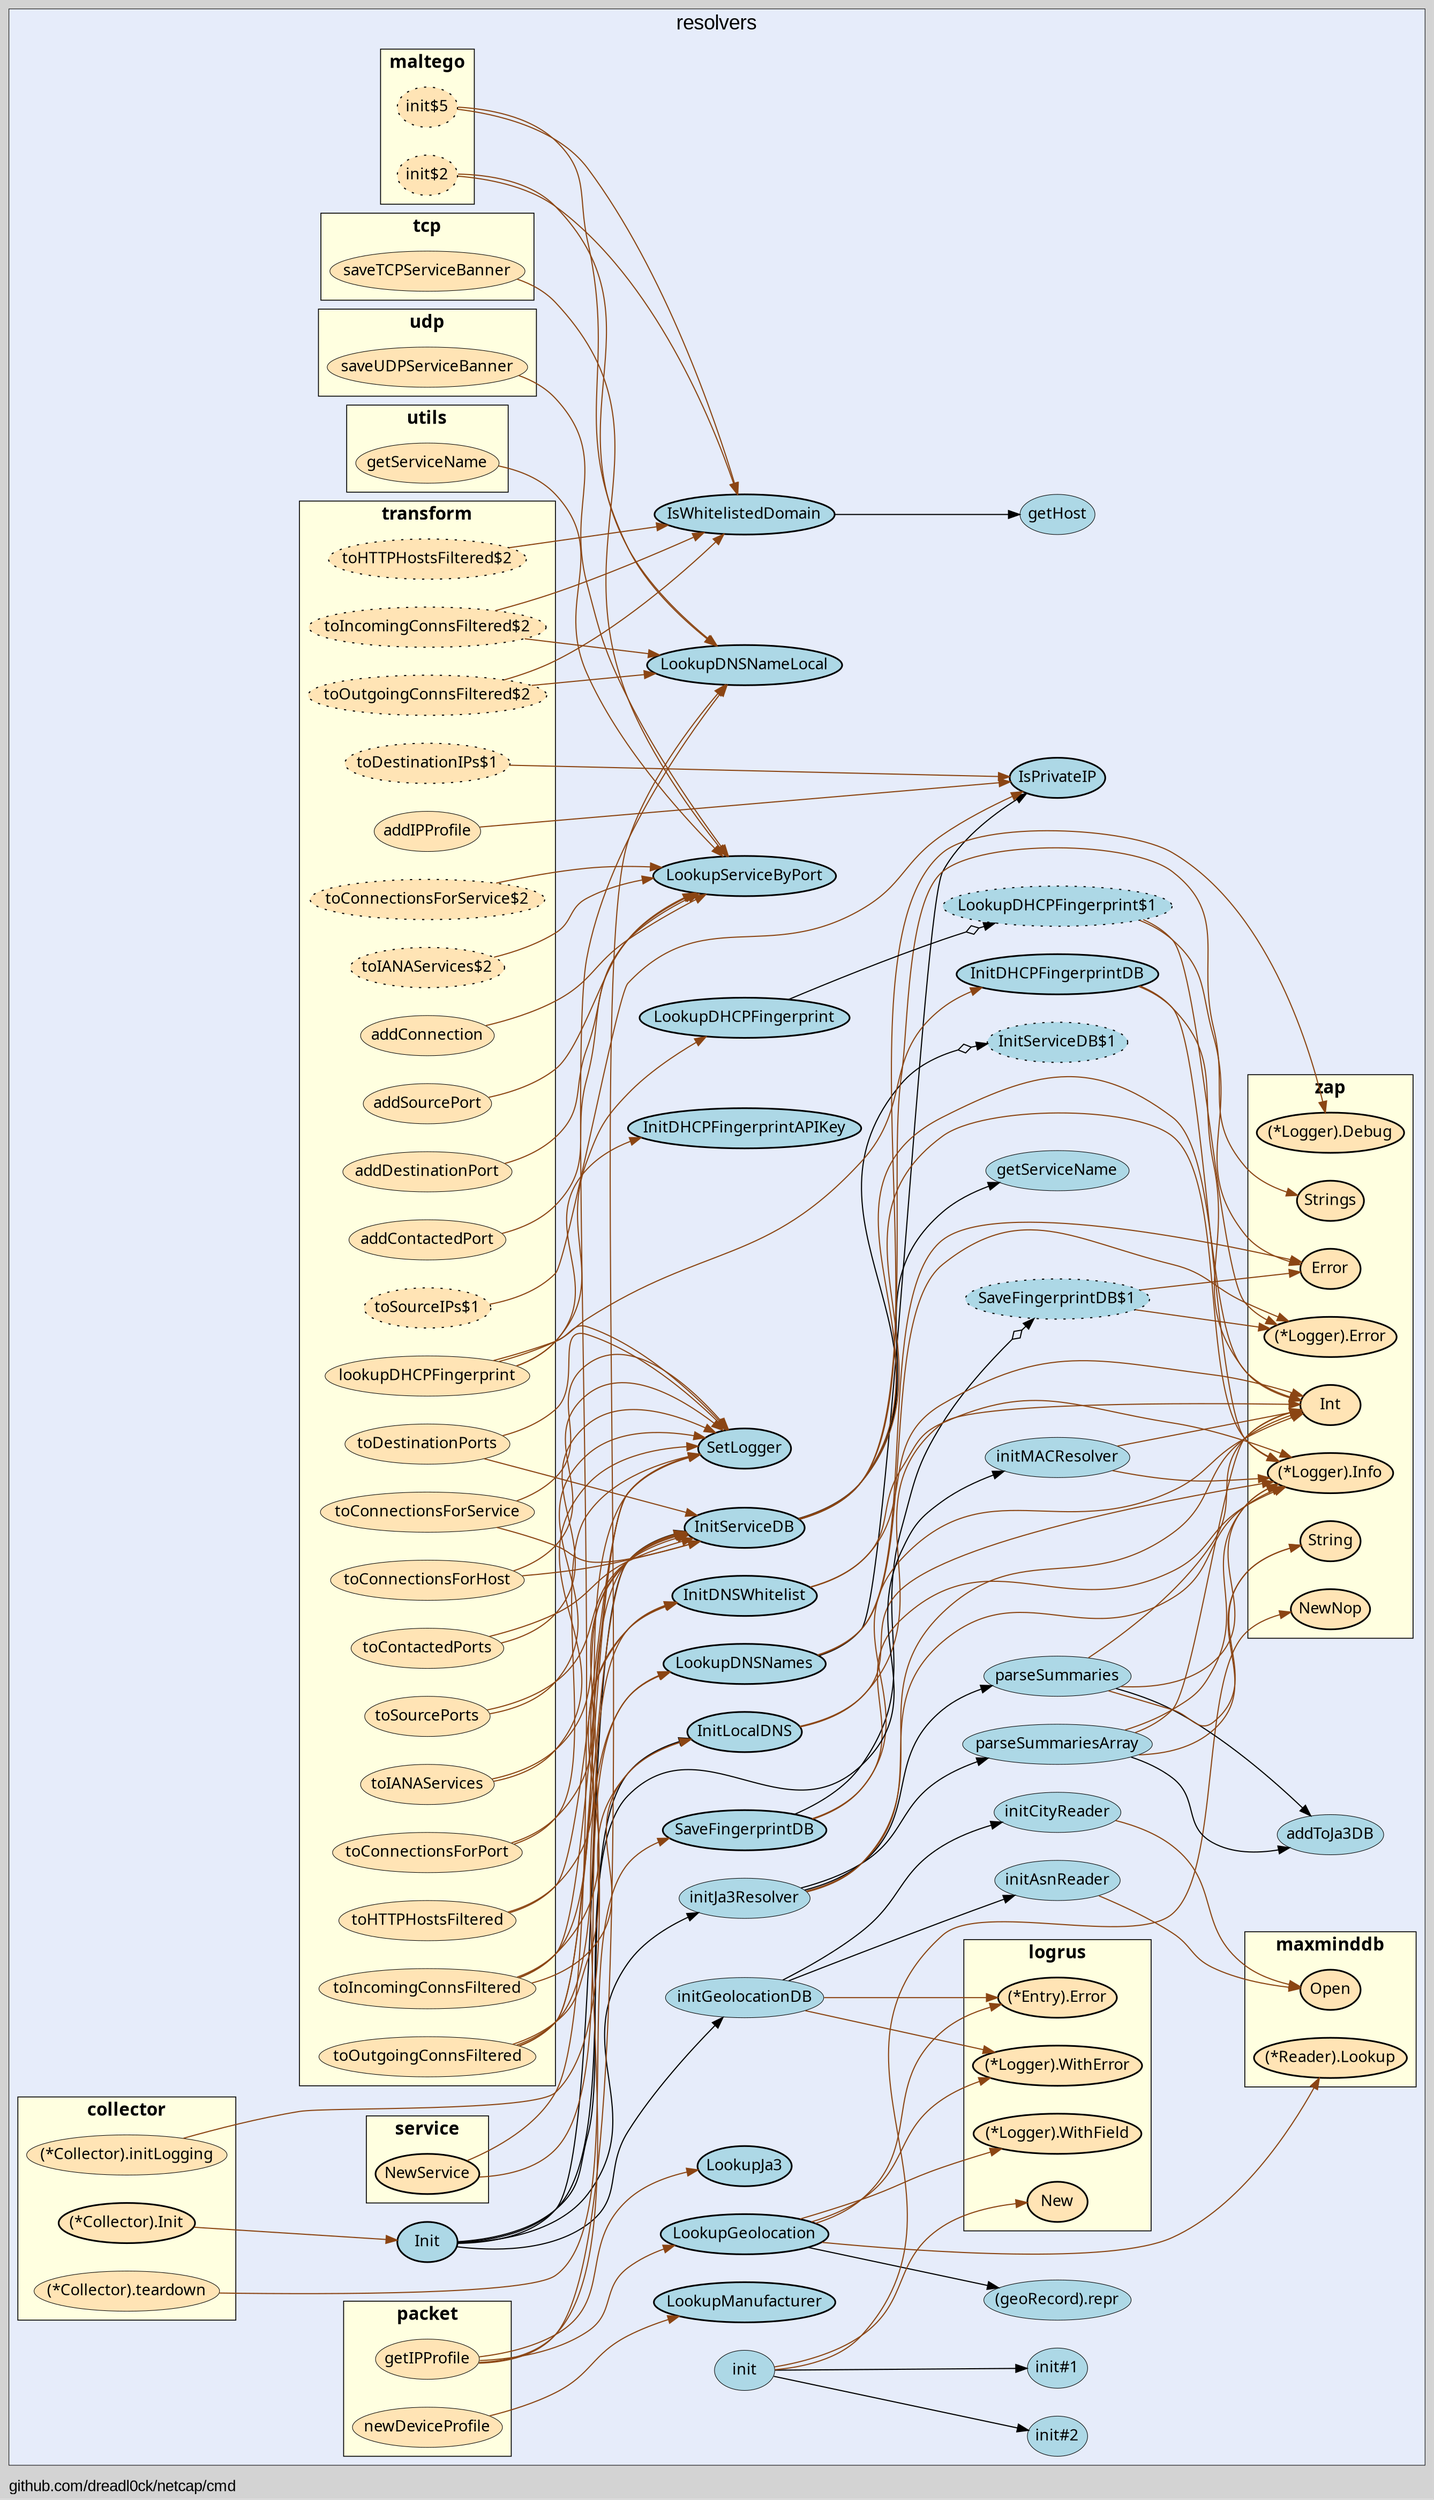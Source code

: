 digraph gocallvis {
    label="github.com/dreadl0ck/netcap/cmd";
    labeljust="l";
    fontname="Arial";
    fontsize="14";
    rankdir="LR";
    bgcolor="lightgray";
    style="solid";
    penwidth="0.5";
    pad="0.0";
    nodesep="0.35";

    node [shape="ellipse" style="filled" fillcolor="honeydew" fontname="Verdana" penwidth="1.0" margin="0.05,0.0"];
    edge [minlen="2"]

    subgraph "cluster_focus" {
        fontsize="18";
bgcolor="#e6ecfa";
label="resolvers";
labelloc="t";
labeljust="c";
        
        "github.com/dreadl0ck/netcap/resolvers.LookupServiceByPort" [ fillcolor="lightblue" label="LookupServiceByPort" penwidth="1.5" ]
        "github.com/dreadl0ck/netcap/resolvers.LookupDNSNames" [ penwidth="1.5" fillcolor="lightblue" label="LookupDNSNames" ]
        "github.com/dreadl0ck/netcap/resolvers.IsPrivateIP" [ fillcolor="lightblue" label="IsPrivateIP" penwidth="1.5" ]
        "github.com/dreadl0ck/netcap/resolvers.LookupDNSNameLocal" [ fillcolor="lightblue" label="LookupDNSNameLocal" penwidth="1.5" ]
        "github.com/dreadl0ck/netcap/resolvers.LookupGeolocation" [ fillcolor="lightblue" label="LookupGeolocation" penwidth="1.5" ]
        "(github.com/dreadl0ck/netcap/resolvers.geoRecord).repr" [ fillcolor="lightblue" label="(geoRecord).repr" penwidth="0.5" ]
        "github.com/dreadl0ck/netcap/resolvers.LookupJa3" [ fillcolor="lightblue" label="LookupJa3" penwidth="1.5" ]
        "github.com/dreadl0ck/netcap/resolvers.LookupManufacturer" [ fillcolor="lightblue" label="LookupManufacturer" penwidth="1.5" ]
        "github.com/dreadl0ck/netcap/resolvers.IsWhitelistedDomain" [ penwidth="1.5" fillcolor="lightblue" label="IsWhitelistedDomain" ]
        "github.com/dreadl0ck/netcap/resolvers.getHost" [ fillcolor="lightblue" label="getHost" penwidth="0.5" ]
        "github.com/dreadl0ck/netcap/resolvers.SaveFingerprintDB$1" [ label="SaveFingerprintDB$1" style="dotted,filled" fillcolor="lightblue" ]
        "github.com/dreadl0ck/netcap/resolvers.SaveFingerprintDB" [ label="SaveFingerprintDB" penwidth="1.5" fillcolor="lightblue" ]
        "github.com/dreadl0ck/netcap/resolvers.SetLogger" [ penwidth="1.5" fillcolor="lightblue" label="SetLogger" ]
        "github.com/dreadl0ck/netcap/resolvers.InitServiceDB" [ label="InitServiceDB" penwidth="1.5" fillcolor="lightblue" ]
        "github.com/dreadl0ck/netcap/resolvers.InitServiceDB$1" [ fillcolor="lightblue" label="InitServiceDB$1" style="dotted,filled" ]
        "github.com/dreadl0ck/netcap/resolvers.getServiceName" [ fillcolor="lightblue" label="getServiceName" penwidth="0.5" ]
        "github.com/dreadl0ck/netcap/resolvers.init" [ fillcolor="lightblue" label="init" penwidth="0.5" ]
        "github.com/dreadl0ck/netcap/resolvers.init#1" [ fillcolor="lightblue" label="init#1" penwidth="0.5" ]
        "github.com/dreadl0ck/netcap/resolvers.init#2" [ label="init#2" penwidth="0.5" fillcolor="lightblue" ]
        "github.com/dreadl0ck/netcap/resolvers.InitDHCPFingerprintAPIKey" [ fillcolor="lightblue" label="InitDHCPFingerprintAPIKey" penwidth="1.5" ]
        "github.com/dreadl0ck/netcap/resolvers.InitDHCPFingerprintDB" [ fillcolor="lightblue" label="InitDHCPFingerprintDB" penwidth="1.5" ]
        "github.com/dreadl0ck/netcap/resolvers.LookupDHCPFingerprint$1" [ fillcolor="lightblue" label="LookupDHCPFingerprint$1" style="dotted,filled" ]
        "github.com/dreadl0ck/netcap/resolvers.LookupDHCPFingerprint" [ label="LookupDHCPFingerprint" penwidth="1.5" fillcolor="lightblue" ]
        "github.com/dreadl0ck/netcap/resolvers.InitLocalDNS" [ penwidth="1.5" fillcolor="lightblue" label="InitLocalDNS" ]
        "github.com/dreadl0ck/netcap/resolvers.Init" [ penwidth="1.5" fillcolor="lightblue" label="Init" ]
        "github.com/dreadl0ck/netcap/resolvers.initMACResolver" [ fillcolor="lightblue" label="initMACResolver" penwidth="0.5" ]
        "github.com/dreadl0ck/netcap/resolvers.initJa3Resolver" [ fillcolor="lightblue" label="initJa3Resolver" penwidth="0.5" ]
        "github.com/dreadl0ck/netcap/resolvers.parseSummariesArray" [ label="parseSummariesArray" penwidth="0.5" fillcolor="lightblue" ]
        "github.com/dreadl0ck/netcap/resolvers.addToJa3DB" [ label="addToJa3DB" penwidth="0.5" fillcolor="lightblue" ]
        "github.com/dreadl0ck/netcap/resolvers.parseSummaries" [ fillcolor="lightblue" label="parseSummaries" penwidth="0.5" ]
        "github.com/dreadl0ck/netcap/resolvers.initCityReader" [ label="initCityReader" penwidth="0.5" fillcolor="lightblue" ]
        "github.com/dreadl0ck/netcap/resolvers.initGeolocationDB" [ fillcolor="lightblue" label="initGeolocationDB" penwidth="0.5" ]
        "github.com/dreadl0ck/netcap/resolvers.initAsnReader" [ fillcolor="lightblue" label="initAsnReader" penwidth="0.5" ]
        "github.com/dreadl0ck/netcap/resolvers.InitDNSWhitelist" [ label="InitDNSWhitelist" penwidth="1.5" fillcolor="lightblue" ]
        
        subgraph "cluster_github.com/dreadl0ck/netcap/cmd/transform" {
        rank="sink";
label="transform";
tooltip="package: github.com/dreadl0ck/netcap/cmd/transform";
penwidth="0.8";
fontsize="16";
style="filled";
fillcolor="lightyellow";
fontname="Tahoma bold";
URL="/?f=github.com/dreadl0ck/netcap/cmd/transform";
        
        "github.com/dreadl0ck/netcap/cmd/transform.toDestinationIPs$1" [ fillcolor="moccasin" label="toDestinationIPs$1" style="dotted,filled" ]
        "github.com/dreadl0ck/netcap/cmd/transform.toSourceIPs$1" [ fillcolor="moccasin" label="toSourceIPs$1" style="dotted,filled" ]
        "github.com/dreadl0ck/netcap/cmd/transform.addContactedPort" [ fillcolor="moccasin" label="addContactedPort" penwidth="0.5" ]
        "github.com/dreadl0ck/netcap/cmd/transform.addDestinationPort" [ fillcolor="moccasin" label="addDestinationPort" penwidth="0.5" ]
        "github.com/dreadl0ck/netcap/cmd/transform.addIPProfile" [ label="addIPProfile" penwidth="0.5" fillcolor="moccasin" ]
        "github.com/dreadl0ck/netcap/cmd/transform.addSourcePort" [ fillcolor="moccasin" label="addSourcePort" penwidth="0.5" ]
        "github.com/dreadl0ck/netcap/cmd/transform.toConnectionsForService" [ fillcolor="moccasin" label="toConnectionsForService" penwidth="0.5" ]
        "github.com/dreadl0ck/netcap/cmd/transform.toIncomingConnsFiltered$2" [ label="toIncomingConnsFiltered$2" style="dotted,filled" fillcolor="moccasin" ]
        "github.com/dreadl0ck/netcap/cmd/transform.addConnection" [ fillcolor="moccasin" label="addConnection" penwidth="0.5" ]
        "github.com/dreadl0ck/netcap/cmd/transform.toOutgoingConnsFiltered$2" [ fillcolor="moccasin" label="toOutgoingConnsFiltered$2" style="dotted,filled" ]
        "github.com/dreadl0ck/netcap/cmd/transform.toIANAServices$2" [ label="toIANAServices$2" style="dotted,filled" fillcolor="moccasin" ]
        "github.com/dreadl0ck/netcap/cmd/transform.toConnectionsForService$2" [ fillcolor="moccasin" label="toConnectionsForService$2" style="dotted,filled" ]
        "github.com/dreadl0ck/netcap/cmd/transform.toHTTPHostsFiltered$2" [ fillcolor="moccasin" label="toHTTPHostsFiltered$2" style="dotted,filled" ]
        "github.com/dreadl0ck/netcap/cmd/transform.lookupDHCPFingerprint" [ fillcolor="moccasin" label="lookupDHCPFingerprint" penwidth="0.5" ]
        "github.com/dreadl0ck/netcap/cmd/transform.toConnectionsForPort" [ fillcolor="moccasin" label="toConnectionsForPort" penwidth="0.5" ]
        "github.com/dreadl0ck/netcap/cmd/transform.toContactedPorts" [ fillcolor="moccasin" label="toContactedPorts" penwidth="0.5" ]
        "github.com/dreadl0ck/netcap/cmd/transform.toHTTPHostsFiltered" [ fillcolor="moccasin" label="toHTTPHostsFiltered" penwidth="0.5" ]
        "github.com/dreadl0ck/netcap/cmd/transform.toDestinationPorts" [ fillcolor="moccasin" label="toDestinationPorts" penwidth="0.5" ]
        "github.com/dreadl0ck/netcap/cmd/transform.toIncomingConnsFiltered" [ label="toIncomingConnsFiltered" penwidth="0.5" fillcolor="moccasin" ]
        "github.com/dreadl0ck/netcap/cmd/transform.toSourcePorts" [ fillcolor="moccasin" label="toSourcePorts" penwidth="0.5" ]
        "github.com/dreadl0ck/netcap/cmd/transform.toOutgoingConnsFiltered" [ fillcolor="moccasin" label="toOutgoingConnsFiltered" penwidth="0.5" ]
        "github.com/dreadl0ck/netcap/cmd/transform.toIANAServices" [ fillcolor="moccasin" label="toIANAServices" penwidth="0.5" ]
        "github.com/dreadl0ck/netcap/cmd/transform.toConnectionsForHost" [ fillcolor="moccasin" label="toConnectionsForHost" penwidth="0.5" ]
        
    }

        subgraph "cluster_github.com/dreadl0ck/netcap/collector" {
        fontsize="16";
fontname="Tahoma bold";
label="collector";
URL="/?f=github.com/dreadl0ck/netcap/collector";
penwidth="0.8";
style="filled";
fillcolor="lightyellow";
rank="sink";
tooltip="package: github.com/dreadl0ck/netcap/collector";
        
        "(*github.com/dreadl0ck/netcap/collector.Collector).teardown" [ fillcolor="moccasin" label="(*Collector).teardown" penwidth="0.5" ]
        "(*github.com/dreadl0ck/netcap/collector.Collector).initLogging" [ fillcolor="moccasin" label="(*Collector).initLogging" penwidth="0.5" ]
        "(*github.com/dreadl0ck/netcap/collector.Collector).Init" [ fillcolor="moccasin" label="(*Collector).Init" penwidth="1.5" ]
        
    }

        subgraph "cluster_github.com/dreadl0ck/netcap/decoder/packet" {
        fillcolor="lightyellow";
fontname="Tahoma bold";
URL="/?f=github.com/dreadl0ck/netcap/decoder/packet";
rank="sink";
label="packet";
tooltip="package: github.com/dreadl0ck/netcap/decoder/packet";
penwidth="0.8";
fontsize="16";
style="filled";
        
        "github.com/dreadl0ck/netcap/decoder/packet.getIPProfile" [ fillcolor="moccasin" label="getIPProfile" penwidth="0.5" ]
        "github.com/dreadl0ck/netcap/decoder/packet.newDeviceProfile" [ fillcolor="moccasin" label="newDeviceProfile" penwidth="0.5" ]
        
    }

        subgraph "cluster_github.com/dreadl0ck/netcap/decoder/stream/service" {
        fontname="Tahoma bold";
label="service";
URL="/?f=github.com/dreadl0ck/netcap/decoder/stream/service";
tooltip="package: github.com/dreadl0ck/netcap/decoder/stream/service";
penwidth="0.8";
fontsize="16";
style="filled";
fillcolor="lightyellow";
rank="sink";
        
        "github.com/dreadl0ck/netcap/decoder/stream/service.NewService" [ fillcolor="moccasin" label="NewService" penwidth="1.5" ]
        
    }

        subgraph "cluster_github.com/dreadl0ck/netcap/decoder/stream/tcp" {
        fillcolor="lightyellow";
fontname="Tahoma bold";
rank="sink";
style="filled";
fontsize="16";
label="tcp";
URL="/?f=github.com/dreadl0ck/netcap/decoder/stream/tcp";
tooltip="package: github.com/dreadl0ck/netcap/decoder/stream/tcp";
penwidth="0.8";
        
        "github.com/dreadl0ck/netcap/decoder/stream/tcp.saveTCPServiceBanner" [ fillcolor="moccasin" label="saveTCPServiceBanner" penwidth="0.5" ]
        
    }

        subgraph "cluster_github.com/dreadl0ck/netcap/decoder/stream/udp" {
        fontsize="16";
style="filled";
fillcolor="lightyellow";
rank="sink";
label="udp";
URL="/?f=github.com/dreadl0ck/netcap/decoder/stream/udp";
tooltip="package: github.com/dreadl0ck/netcap/decoder/stream/udp";
penwidth="0.8";
fontname="Tahoma bold";
        
        "github.com/dreadl0ck/netcap/decoder/stream/udp.saveUDPServiceBanner" [ fillcolor="moccasin" label="saveUDPServiceBanner" penwidth="0.5" ]
        
    }

        subgraph "cluster_github.com/dreadl0ck/netcap/decoder/stream/utils" {
        penwidth="0.8";
fontsize="16";
style="filled";
fillcolor="lightyellow";
tooltip="package: github.com/dreadl0ck/netcap/decoder/stream/utils";
fontname="Tahoma bold";
rank="sink";
label="utils";
URL="/?f=github.com/dreadl0ck/netcap/decoder/stream/utils";
        
        "github.com/dreadl0ck/netcap/decoder/stream/utils.getServiceName" [ fillcolor="moccasin" label="getServiceName" penwidth="0.5" ]
        
    }

        subgraph "cluster_github.com/dreadl0ck/netcap/maltego" {
        style="filled";
fillcolor="lightyellow";
fontname="Tahoma bold";
label="maltego";
URL="/?f=github.com/dreadl0ck/netcap/maltego";
tooltip="package: github.com/dreadl0ck/netcap/maltego";
penwidth="0.8";
fontsize="16";
rank="sink";
        
        "github.com/dreadl0ck/netcap/maltego.init$2" [ style="dotted,filled" fillcolor="moccasin" label="init$2" ]
        "github.com/dreadl0ck/netcap/maltego.init$5" [ fillcolor="moccasin" label="init$5" style="dotted,filled" ]
        
    }

        subgraph "cluster_github.com/oschwald/maxminddb-golang" {
        style="filled";
fillcolor="lightyellow";
fontname="Tahoma bold";
URL="/?f=github.com/oschwald/maxminddb-golang";
tooltip="package: github.com/oschwald/maxminddb-golang";
penwidth="0.8";
fontsize="16";
rank="sink";
label="maxminddb";
        
        "(*github.com/oschwald/maxminddb-golang.Reader).Lookup" [ fillcolor="moccasin" label="(*Reader).Lookup" penwidth="1.5" ]
        "github.com/oschwald/maxminddb-golang.Open" [ fillcolor="moccasin" label="Open" penwidth="1.5" ]
        
    }

        subgraph "cluster_github.com/sirupsen/logrus" {
        penwidth="0.8";
fontsize="16";
fillcolor="lightyellow";
label="logrus";
tooltip="package: github.com/sirupsen/logrus";
style="filled";
fontname="Tahoma bold";
rank="sink";
URL="/?f=github.com/sirupsen/logrus";
        
        "(*github.com/sirupsen/logrus.Logger).WithField" [ fillcolor="moccasin" label="(*Logger).WithField" penwidth="1.5" ]
        "(*github.com/sirupsen/logrus.Entry).Error" [ penwidth="1.5" fillcolor="moccasin" label="(*Entry).Error" ]
        "(*github.com/sirupsen/logrus.Logger).WithError" [ fillcolor="moccasin" label="(*Logger).WithError" penwidth="1.5" ]
        "github.com/sirupsen/logrus.New" [ fillcolor="moccasin" label="New" penwidth="1.5" ]
        
    }

        subgraph "cluster_go.uber.org/zap" {
        penwidth="0.8";
style="filled";
fontname="Tahoma bold";
rank="sink";
fontsize="16";
fillcolor="lightyellow";
label="zap";
URL="/?f=go.uber.org/zap";
tooltip="package: go.uber.org/zap";
        
        "go.uber.org/zap.Error" [ penwidth="1.5" fillcolor="moccasin" label="Error" ]
        "(*go.uber.org/zap.Logger).Error" [ fillcolor="moccasin" label="(*Logger).Error" penwidth="1.5" ]
        "go.uber.org/zap.Int" [ fillcolor="moccasin" label="Int" penwidth="1.5" ]
        "(*go.uber.org/zap.Logger).Info" [ fillcolor="moccasin" label="(*Logger).Info" penwidth="1.5" ]
        "go.uber.org/zap.Strings" [ fillcolor="moccasin" label="Strings" penwidth="1.5" ]
        "(*go.uber.org/zap.Logger).Debug" [ fillcolor="moccasin" label="(*Logger).Debug" penwidth="1.5" ]
        "go.uber.org/zap.NewNop" [ fillcolor="moccasin" label="NewNop" penwidth="1.5" ]
        "go.uber.org/zap.String" [ fillcolor="moccasin" label="String" penwidth="1.5" ]
        
    }

    }

    "github.com/dreadl0ck/netcap/decoder/stream/utils.getServiceName" -> "github.com/dreadl0ck/netcap/resolvers.LookupServiceByPort" [ color="saddlebrown" ]
    "github.com/dreadl0ck/netcap/resolvers.LookupDNSNames" -> "github.com/dreadl0ck/netcap/resolvers.IsPrivateIP" [  ]
    "github.com/dreadl0ck/netcap/resolvers.LookupDNSNames" -> "go.uber.org/zap.Error" [ color="saddlebrown" ]
    "github.com/dreadl0ck/netcap/resolvers.LookupDNSNames" -> "(*go.uber.org/zap.Logger).Error" [ color="saddlebrown" ]
    "github.com/dreadl0ck/netcap/decoder/stream/service.NewService" -> "github.com/dreadl0ck/netcap/resolvers.LookupDNSNames" [ color="saddlebrown" ]
    "github.com/dreadl0ck/netcap/decoder/stream/service.NewService" -> "github.com/dreadl0ck/netcap/resolvers.LookupDNSNameLocal" [ color="saddlebrown" ]
    "github.com/dreadl0ck/netcap/decoder/stream/tcp.saveTCPServiceBanner" -> "github.com/dreadl0ck/netcap/resolvers.LookupServiceByPort" [ color="saddlebrown" ]
    "github.com/dreadl0ck/netcap/resolvers.LookupGeolocation" -> "(*github.com/sirupsen/logrus.Logger).WithField" [ color="saddlebrown" ]
    "github.com/dreadl0ck/netcap/resolvers.LookupGeolocation" -> "(*github.com/sirupsen/logrus.Entry).Error" [ color="saddlebrown" ]
    "github.com/dreadl0ck/netcap/resolvers.LookupGeolocation" -> "(github.com/dreadl0ck/netcap/resolvers.geoRecord).repr" [  ]
    "github.com/dreadl0ck/netcap/resolvers.LookupGeolocation" -> "(*github.com/oschwald/maxminddb-golang.Reader).Lookup" [ color="saddlebrown" ]
    "github.com/dreadl0ck/netcap/resolvers.LookupGeolocation" -> "(*github.com/sirupsen/logrus.Logger).WithError" [ color="saddlebrown" ]
    "github.com/dreadl0ck/netcap/decoder/packet.getIPProfile" -> "github.com/dreadl0ck/netcap/resolvers.LookupGeolocation" [ color="saddlebrown" ]
    "github.com/dreadl0ck/netcap/decoder/packet.getIPProfile" -> "github.com/dreadl0ck/netcap/resolvers.LookupJa3" [ color="saddlebrown" ]
    "github.com/dreadl0ck/netcap/decoder/packet.getIPProfile" -> "github.com/dreadl0ck/netcap/resolvers.LookupDNSNameLocal" [ color="saddlebrown" ]
    "github.com/dreadl0ck/netcap/decoder/packet.getIPProfile" -> "github.com/dreadl0ck/netcap/resolvers.LookupDNSNames" [ color="saddlebrown" ]
    "github.com/dreadl0ck/netcap/decoder/packet.newDeviceProfile" -> "github.com/dreadl0ck/netcap/resolvers.LookupManufacturer" [ color="saddlebrown" ]
    "github.com/dreadl0ck/netcap/cmd/transform.toDestinationIPs$1" -> "github.com/dreadl0ck/netcap/resolvers.IsPrivateIP" [ color="saddlebrown" ]
    "github.com/dreadl0ck/netcap/cmd/transform.toSourceIPs$1" -> "github.com/dreadl0ck/netcap/resolvers.IsPrivateIP" [ color="saddlebrown" ]
    "github.com/dreadl0ck/netcap/maltego.init$2" -> "github.com/dreadl0ck/netcap/resolvers.LookupDNSNameLocal" [ color="saddlebrown" ]
    "github.com/dreadl0ck/netcap/resolvers.IsWhitelistedDomain" -> "github.com/dreadl0ck/netcap/resolvers.getHost" [  ]
    "github.com/dreadl0ck/netcap/maltego.init$2" -> "github.com/dreadl0ck/netcap/resolvers.IsWhitelistedDomain" [ color="saddlebrown" ]
    "github.com/dreadl0ck/netcap/resolvers.SaveFingerprintDB$1" -> "go.uber.org/zap.Error" [ color="saddlebrown" ]
    "github.com/dreadl0ck/netcap/resolvers.SaveFingerprintDB$1" -> "(*go.uber.org/zap.Logger).Error" [ color="saddlebrown" ]
    "github.com/dreadl0ck/netcap/resolvers.SaveFingerprintDB" -> "github.com/dreadl0ck/netcap/resolvers.SaveFingerprintDB$1" [ arrowhead="normalnoneodiamond" ]
    "github.com/dreadl0ck/netcap/resolvers.SaveFingerprintDB" -> "go.uber.org/zap.Int" [ color="saddlebrown" ]
    "github.com/dreadl0ck/netcap/resolvers.SaveFingerprintDB" -> "(*go.uber.org/zap.Logger).Info" [ color="saddlebrown" ]
    "(*github.com/dreadl0ck/netcap/collector.Collector).teardown" -> "github.com/dreadl0ck/netcap/resolvers.SaveFingerprintDB" [ color="saddlebrown" ]
    "github.com/dreadl0ck/netcap/decoder/stream/udp.saveUDPServiceBanner" -> "github.com/dreadl0ck/netcap/resolvers.LookupServiceByPort" [ color="saddlebrown" ]
    "github.com/dreadl0ck/netcap/cmd/transform.addContactedPort" -> "github.com/dreadl0ck/netcap/resolvers.LookupServiceByPort" [ color="saddlebrown" ]
    "github.com/dreadl0ck/netcap/cmd/transform.addDestinationPort" -> "github.com/dreadl0ck/netcap/resolvers.LookupServiceByPort" [ color="saddlebrown" ]
    "github.com/dreadl0ck/netcap/cmd/transform.addIPProfile" -> "github.com/dreadl0ck/netcap/resolvers.IsPrivateIP" [ color="saddlebrown" ]
    "github.com/dreadl0ck/netcap/cmd/transform.addSourcePort" -> "github.com/dreadl0ck/netcap/resolvers.LookupServiceByPort" [ color="saddlebrown" ]
    "github.com/dreadl0ck/netcap/cmd/transform.toConnectionsForService" -> "github.com/dreadl0ck/netcap/resolvers.SetLogger" [ color="saddlebrown" ]
    "github.com/dreadl0ck/netcap/resolvers.InitServiceDB" -> "github.com/dreadl0ck/netcap/resolvers.InitServiceDB$1" [ arrowhead="normalnoneodiamond" ]
    "github.com/dreadl0ck/netcap/resolvers.InitServiceDB" -> "github.com/dreadl0ck/netcap/resolvers.getServiceName" [  ]
    "github.com/dreadl0ck/netcap/resolvers.InitServiceDB" -> "go.uber.org/zap.Strings" [ color="saddlebrown" ]
    "github.com/dreadl0ck/netcap/resolvers.InitServiceDB" -> "(*go.uber.org/zap.Logger).Debug" [ color="saddlebrown" ]
    "github.com/dreadl0ck/netcap/resolvers.InitServiceDB" -> "go.uber.org/zap.Int" [ color="saddlebrown" ]
    "github.com/dreadl0ck/netcap/resolvers.InitServiceDB" -> "(*go.uber.org/zap.Logger).Info" [ color="saddlebrown" ]
    "github.com/dreadl0ck/netcap/cmd/transform.toConnectionsForService" -> "github.com/dreadl0ck/netcap/resolvers.InitServiceDB" [ color="saddlebrown" ]
    "github.com/dreadl0ck/netcap/maltego.init$5" -> "github.com/dreadl0ck/netcap/resolvers.LookupDNSNameLocal" [ color="saddlebrown" ]
    "github.com/dreadl0ck/netcap/maltego.init$5" -> "github.com/dreadl0ck/netcap/resolvers.IsWhitelistedDomain" [ color="saddlebrown" ]
    "github.com/dreadl0ck/netcap/cmd/transform.toIncomingConnsFiltered$2" -> "github.com/dreadl0ck/netcap/resolvers.LookupDNSNameLocal" [ color="saddlebrown" ]
    "github.com/dreadl0ck/netcap/cmd/transform.toIncomingConnsFiltered$2" -> "github.com/dreadl0ck/netcap/resolvers.IsWhitelistedDomain" [ color="saddlebrown" ]
    "github.com/dreadl0ck/netcap/cmd/transform.addConnection" -> "github.com/dreadl0ck/netcap/resolvers.LookupServiceByPort" [ color="saddlebrown" ]
    "github.com/dreadl0ck/netcap/cmd/transform.toOutgoingConnsFiltered$2" -> "github.com/dreadl0ck/netcap/resolvers.LookupDNSNameLocal" [ color="saddlebrown" ]
    "github.com/dreadl0ck/netcap/cmd/transform.toOutgoingConnsFiltered$2" -> "github.com/dreadl0ck/netcap/resolvers.IsWhitelistedDomain" [ color="saddlebrown" ]
    "github.com/dreadl0ck/netcap/cmd/transform.toIANAServices$2" -> "github.com/dreadl0ck/netcap/resolvers.LookupServiceByPort" [ color="saddlebrown" ]
    "github.com/dreadl0ck/netcap/cmd/transform.toConnectionsForService$2" -> "github.com/dreadl0ck/netcap/resolvers.LookupServiceByPort" [ color="saddlebrown" ]
    "github.com/dreadl0ck/netcap/cmd/transform.toHTTPHostsFiltered$2" -> "github.com/dreadl0ck/netcap/resolvers.IsWhitelistedDomain" [ color="saddlebrown" ]
    "github.com/dreadl0ck/netcap/resolvers.init" -> "github.com/sirupsen/logrus.New" [ color="saddlebrown" ]
    "github.com/dreadl0ck/netcap/resolvers.init" -> "go.uber.org/zap.NewNop" [ color="saddlebrown" ]
    "github.com/dreadl0ck/netcap/resolvers.init" -> "github.com/dreadl0ck/netcap/resolvers.init#1" [  ]
    "github.com/dreadl0ck/netcap/resolvers.init" -> "github.com/dreadl0ck/netcap/resolvers.init#2" [  ]
    "github.com/dreadl0ck/netcap/cmd/transform.lookupDHCPFingerprint" -> "github.com/dreadl0ck/netcap/resolvers.SetLogger" [ color="saddlebrown" ]
    "github.com/dreadl0ck/netcap/cmd/transform.lookupDHCPFingerprint" -> "github.com/dreadl0ck/netcap/resolvers.InitDHCPFingerprintAPIKey" [ color="saddlebrown" ]
    "github.com/dreadl0ck/netcap/resolvers.InitDHCPFingerprintDB" -> "go.uber.org/zap.Int" [ color="saddlebrown" ]
    "github.com/dreadl0ck/netcap/resolvers.InitDHCPFingerprintDB" -> "(*go.uber.org/zap.Logger).Info" [ color="saddlebrown" ]
    "github.com/dreadl0ck/netcap/cmd/transform.lookupDHCPFingerprint" -> "github.com/dreadl0ck/netcap/resolvers.InitDHCPFingerprintDB" [ color="saddlebrown" ]
    "github.com/dreadl0ck/netcap/resolvers.LookupDHCPFingerprint$1" -> "go.uber.org/zap.Error" [ color="saddlebrown" ]
    "github.com/dreadl0ck/netcap/resolvers.LookupDHCPFingerprint$1" -> "(*go.uber.org/zap.Logger).Error" [ color="saddlebrown" ]
    "github.com/dreadl0ck/netcap/resolvers.LookupDHCPFingerprint" -> "github.com/dreadl0ck/netcap/resolvers.LookupDHCPFingerprint$1" [ arrowhead="normalnoneodiamond" ]
    "github.com/dreadl0ck/netcap/cmd/transform.lookupDHCPFingerprint" -> "github.com/dreadl0ck/netcap/resolvers.LookupDHCPFingerprint" [ color="saddlebrown" ]
    "(*github.com/dreadl0ck/netcap/collector.Collector).initLogging" -> "github.com/dreadl0ck/netcap/resolvers.SetLogger" [ color="saddlebrown" ]
    "github.com/dreadl0ck/netcap/resolvers.InitLocalDNS" -> "go.uber.org/zap.Int" [ color="saddlebrown" ]
    "github.com/dreadl0ck/netcap/resolvers.InitLocalDNS" -> "(*go.uber.org/zap.Logger).Info" [ color="saddlebrown" ]
    "github.com/dreadl0ck/netcap/resolvers.Init" -> "github.com/dreadl0ck/netcap/resolvers.InitLocalDNS" [  ]
    "github.com/dreadl0ck/netcap/resolvers.initMACResolver" -> "go.uber.org/zap.Int" [ color="saddlebrown" ]
    "github.com/dreadl0ck/netcap/resolvers.initMACResolver" -> "(*go.uber.org/zap.Logger).Info" [ color="saddlebrown" ]
    "github.com/dreadl0ck/netcap/resolvers.Init" -> "github.com/dreadl0ck/netcap/resolvers.initMACResolver" [  ]
    "github.com/dreadl0ck/netcap/resolvers.initJa3Resolver" -> "go.uber.org/zap.Int" [ color="saddlebrown" ]
    "github.com/dreadl0ck/netcap/resolvers.initJa3Resolver" -> "(*go.uber.org/zap.Logger).Info" [ color="saddlebrown" ]
    "github.com/dreadl0ck/netcap/resolvers.parseSummariesArray" -> "github.com/dreadl0ck/netcap/resolvers.addToJa3DB" [  ]
    "github.com/dreadl0ck/netcap/resolvers.parseSummariesArray" -> "go.uber.org/zap.String" [ color="saddlebrown" ]
    "github.com/dreadl0ck/netcap/resolvers.parseSummariesArray" -> "go.uber.org/zap.Int" [ color="saddlebrown" ]
    "github.com/dreadl0ck/netcap/resolvers.parseSummariesArray" -> "(*go.uber.org/zap.Logger).Info" [ color="saddlebrown" ]
    "github.com/dreadl0ck/netcap/resolvers.initJa3Resolver" -> "github.com/dreadl0ck/netcap/resolvers.parseSummariesArray" [  ]
    "github.com/dreadl0ck/netcap/resolvers.parseSummaries" -> "github.com/dreadl0ck/netcap/resolvers.addToJa3DB" [  ]
    "github.com/dreadl0ck/netcap/resolvers.parseSummaries" -> "go.uber.org/zap.String" [ color="saddlebrown" ]
    "github.com/dreadl0ck/netcap/resolvers.parseSummaries" -> "go.uber.org/zap.Int" [ color="saddlebrown" ]
    "github.com/dreadl0ck/netcap/resolvers.parseSummaries" -> "(*go.uber.org/zap.Logger).Info" [ color="saddlebrown" ]
    "github.com/dreadl0ck/netcap/resolvers.initJa3Resolver" -> "github.com/dreadl0ck/netcap/resolvers.parseSummaries" [  ]
    "github.com/dreadl0ck/netcap/resolvers.Init" -> "github.com/dreadl0ck/netcap/resolvers.initJa3Resolver" [  ]
    "github.com/dreadl0ck/netcap/resolvers.Init" -> "github.com/dreadl0ck/netcap/resolvers.InitServiceDB" [  ]
    "github.com/dreadl0ck/netcap/resolvers.initCityReader" -> "github.com/oschwald/maxminddb-golang.Open" [ color="saddlebrown" ]
    "github.com/dreadl0ck/netcap/resolvers.initGeolocationDB" -> "github.com/dreadl0ck/netcap/resolvers.initCityReader" [  ]
    "github.com/dreadl0ck/netcap/resolvers.initGeolocationDB" -> "(*github.com/sirupsen/logrus.Logger).WithError" [ color="saddlebrown" ]
    "github.com/dreadl0ck/netcap/resolvers.initGeolocationDB" -> "(*github.com/sirupsen/logrus.Entry).Error" [ color="saddlebrown" ]
    "github.com/dreadl0ck/netcap/resolvers.initAsnReader" -> "github.com/oschwald/maxminddb-golang.Open" [ color="saddlebrown" ]
    "github.com/dreadl0ck/netcap/resolvers.initGeolocationDB" -> "github.com/dreadl0ck/netcap/resolvers.initAsnReader" [  ]
    "github.com/dreadl0ck/netcap/resolvers.Init" -> "github.com/dreadl0ck/netcap/resolvers.initGeolocationDB" [  ]
    "(*github.com/dreadl0ck/netcap/collector.Collector).Init" -> "github.com/dreadl0ck/netcap/resolvers.Init" [ color="saddlebrown" ]
    "github.com/dreadl0ck/netcap/cmd/transform.toConnectionsForPort" -> "github.com/dreadl0ck/netcap/resolvers.SetLogger" [ color="saddlebrown" ]
    "github.com/dreadl0ck/netcap/cmd/transform.toConnectionsForPort" -> "github.com/dreadl0ck/netcap/resolvers.InitServiceDB" [ color="saddlebrown" ]
    "github.com/dreadl0ck/netcap/cmd/transform.toContactedPorts" -> "github.com/dreadl0ck/netcap/resolvers.SetLogger" [ color="saddlebrown" ]
    "github.com/dreadl0ck/netcap/cmd/transform.toContactedPorts" -> "github.com/dreadl0ck/netcap/resolvers.InitServiceDB" [ color="saddlebrown" ]
    "github.com/dreadl0ck/netcap/cmd/transform.toHTTPHostsFiltered" -> "github.com/dreadl0ck/netcap/resolvers.SetLogger" [ color="saddlebrown" ]
    "github.com/dreadl0ck/netcap/resolvers.InitDNSWhitelist" -> "go.uber.org/zap.Int" [ color="saddlebrown" ]
    "github.com/dreadl0ck/netcap/resolvers.InitDNSWhitelist" -> "(*go.uber.org/zap.Logger).Info" [ color="saddlebrown" ]
    "github.com/dreadl0ck/netcap/cmd/transform.toHTTPHostsFiltered" -> "github.com/dreadl0ck/netcap/resolvers.InitDNSWhitelist" [ color="saddlebrown" ]
    "github.com/dreadl0ck/netcap/cmd/transform.toDestinationPorts" -> "github.com/dreadl0ck/netcap/resolvers.SetLogger" [ color="saddlebrown" ]
    "github.com/dreadl0ck/netcap/cmd/transform.toDestinationPorts" -> "github.com/dreadl0ck/netcap/resolvers.InitServiceDB" [ color="saddlebrown" ]
    "github.com/dreadl0ck/netcap/cmd/transform.toIncomingConnsFiltered" -> "github.com/dreadl0ck/netcap/resolvers.SetLogger" [ color="saddlebrown" ]
    "github.com/dreadl0ck/netcap/cmd/transform.toIncomingConnsFiltered" -> "github.com/dreadl0ck/netcap/resolvers.InitLocalDNS" [ color="saddlebrown" ]
    "github.com/dreadl0ck/netcap/cmd/transform.toIncomingConnsFiltered" -> "github.com/dreadl0ck/netcap/resolvers.InitDNSWhitelist" [ color="saddlebrown" ]
    "github.com/dreadl0ck/netcap/cmd/transform.toIncomingConnsFiltered" -> "github.com/dreadl0ck/netcap/resolvers.InitServiceDB" [ color="saddlebrown" ]
    "github.com/dreadl0ck/netcap/cmd/transform.toSourcePorts" -> "github.com/dreadl0ck/netcap/resolvers.SetLogger" [ color="saddlebrown" ]
    "github.com/dreadl0ck/netcap/cmd/transform.toSourcePorts" -> "github.com/dreadl0ck/netcap/resolvers.InitServiceDB" [ color="saddlebrown" ]
    "github.com/dreadl0ck/netcap/cmd/transform.toOutgoingConnsFiltered" -> "github.com/dreadl0ck/netcap/resolvers.SetLogger" [ color="saddlebrown" ]
    "github.com/dreadl0ck/netcap/cmd/transform.toOutgoingConnsFiltered" -> "github.com/dreadl0ck/netcap/resolvers.InitLocalDNS" [ color="saddlebrown" ]
    "github.com/dreadl0ck/netcap/cmd/transform.toOutgoingConnsFiltered" -> "github.com/dreadl0ck/netcap/resolvers.InitDNSWhitelist" [ color="saddlebrown" ]
    "github.com/dreadl0ck/netcap/cmd/transform.toOutgoingConnsFiltered" -> "github.com/dreadl0ck/netcap/resolvers.InitServiceDB" [ color="saddlebrown" ]
    "github.com/dreadl0ck/netcap/cmd/transform.toIANAServices" -> "github.com/dreadl0ck/netcap/resolvers.SetLogger" [ color="saddlebrown" ]
    "github.com/dreadl0ck/netcap/cmd/transform.toIANAServices" -> "github.com/dreadl0ck/netcap/resolvers.InitServiceDB" [ color="saddlebrown" ]
    "github.com/dreadl0ck/netcap/cmd/transform.toConnectionsForHost" -> "github.com/dreadl0ck/netcap/resolvers.SetLogger" [ color="saddlebrown" ]
    "github.com/dreadl0ck/netcap/cmd/transform.toConnectionsForHost" -> "github.com/dreadl0ck/netcap/resolvers.InitServiceDB" [ color="saddlebrown" ]
}
